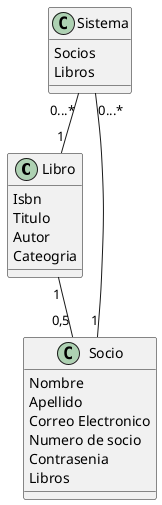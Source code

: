 @startuml

class Libro{
Isbn
Titulo
Autor
Cateogria
}

class Socio{
Nombre
Apellido
Correo Electronico
Numero de socio
Contrasenia
Libros
}
class Sistema{
Socios
Libros
}
Libro "1"-- "0,5"Socio
Sistema "0...*"-- "1" Socio
Sistema "0...*"-- "1" Libro
skin rose

' TODO: Add the domain model

@enduml
